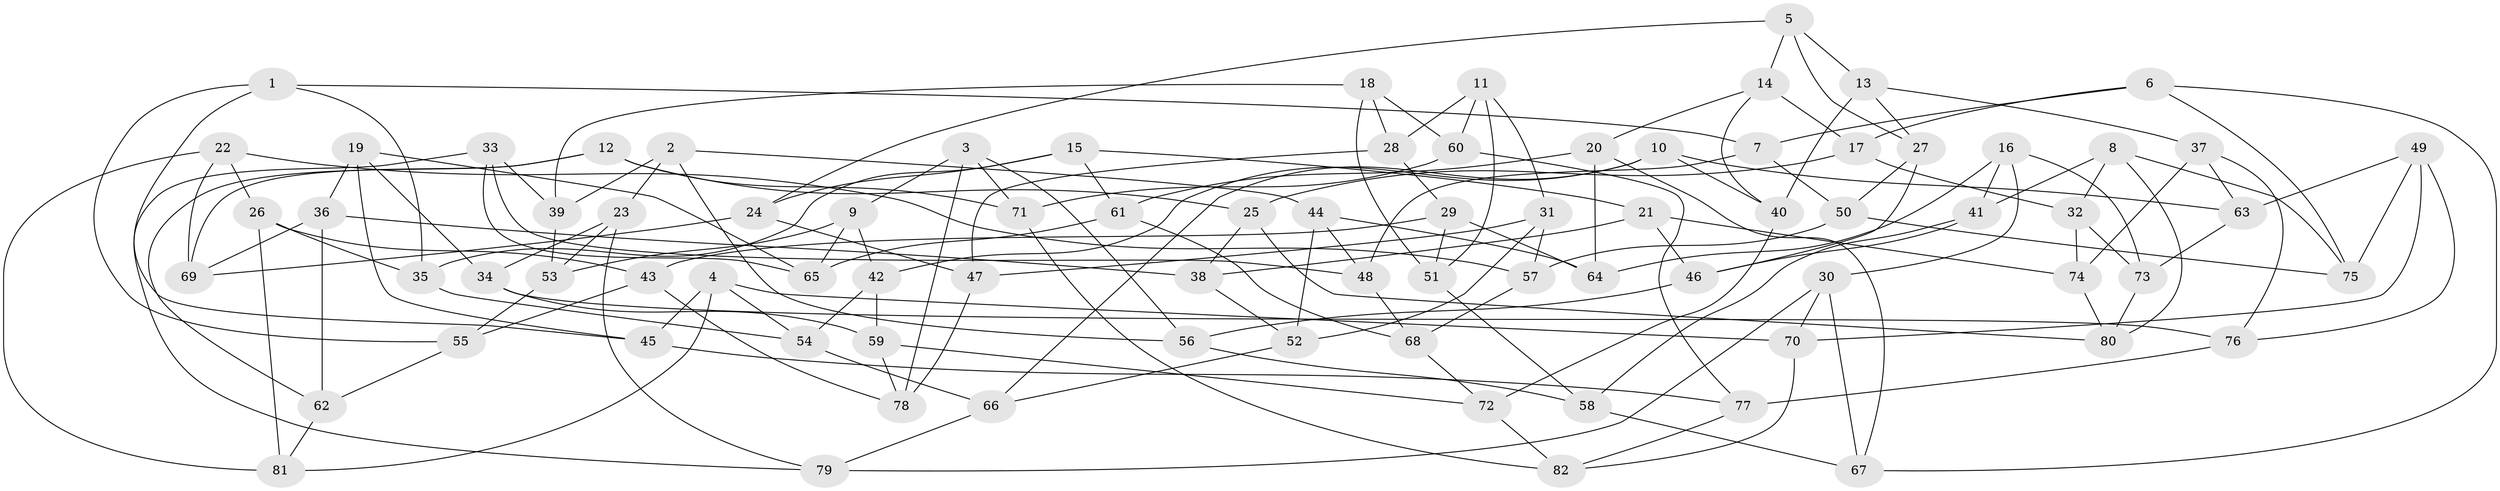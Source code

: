 // coarse degree distribution, {4: 0.7758620689655172, 9: 0.034482758620689655, 10: 0.034482758620689655, 11: 0.017241379310344827, 8: 0.017241379310344827, 3: 0.08620689655172414, 2: 0.034482758620689655}
// Generated by graph-tools (version 1.1) at 2025/54/03/04/25 22:54:00]
// undirected, 82 vertices, 164 edges
graph export_dot {
  node [color=gray90,style=filled];
  1;
  2;
  3;
  4;
  5;
  6;
  7;
  8;
  9;
  10;
  11;
  12;
  13;
  14;
  15;
  16;
  17;
  18;
  19;
  20;
  21;
  22;
  23;
  24;
  25;
  26;
  27;
  28;
  29;
  30;
  31;
  32;
  33;
  34;
  35;
  36;
  37;
  38;
  39;
  40;
  41;
  42;
  43;
  44;
  45;
  46;
  47;
  48;
  49;
  50;
  51;
  52;
  53;
  54;
  55;
  56;
  57;
  58;
  59;
  60;
  61;
  62;
  63;
  64;
  65;
  66;
  67;
  68;
  69;
  70;
  71;
  72;
  73;
  74;
  75;
  76;
  77;
  78;
  79;
  80;
  81;
  82;
  1 -- 35;
  1 -- 55;
  1 -- 45;
  1 -- 7;
  2 -- 44;
  2 -- 23;
  2 -- 39;
  2 -- 56;
  3 -- 56;
  3 -- 71;
  3 -- 9;
  3 -- 78;
  4 -- 81;
  4 -- 70;
  4 -- 54;
  4 -- 45;
  5 -- 14;
  5 -- 24;
  5 -- 27;
  5 -- 13;
  6 -- 7;
  6 -- 75;
  6 -- 67;
  6 -- 17;
  7 -- 50;
  7 -- 48;
  8 -- 41;
  8 -- 75;
  8 -- 32;
  8 -- 80;
  9 -- 42;
  9 -- 65;
  9 -- 53;
  10 -- 40;
  10 -- 63;
  10 -- 42;
  10 -- 66;
  11 -- 60;
  11 -- 51;
  11 -- 31;
  11 -- 28;
  12 -- 69;
  12 -- 62;
  12 -- 25;
  12 -- 71;
  13 -- 37;
  13 -- 40;
  13 -- 27;
  14 -- 20;
  14 -- 40;
  14 -- 17;
  15 -- 24;
  15 -- 35;
  15 -- 21;
  15 -- 61;
  16 -- 30;
  16 -- 41;
  16 -- 73;
  16 -- 64;
  17 -- 25;
  17 -- 32;
  18 -- 28;
  18 -- 51;
  18 -- 39;
  18 -- 60;
  19 -- 45;
  19 -- 36;
  19 -- 34;
  19 -- 65;
  20 -- 67;
  20 -- 61;
  20 -- 64;
  21 -- 74;
  21 -- 46;
  21 -- 38;
  22 -- 81;
  22 -- 26;
  22 -- 57;
  22 -- 69;
  23 -- 53;
  23 -- 79;
  23 -- 34;
  24 -- 47;
  24 -- 69;
  25 -- 38;
  25 -- 80;
  26 -- 43;
  26 -- 81;
  26 -- 35;
  27 -- 46;
  27 -- 50;
  28 -- 47;
  28 -- 29;
  29 -- 43;
  29 -- 51;
  29 -- 64;
  30 -- 70;
  30 -- 67;
  30 -- 79;
  31 -- 52;
  31 -- 47;
  31 -- 57;
  32 -- 74;
  32 -- 73;
  33 -- 48;
  33 -- 79;
  33 -- 65;
  33 -- 39;
  34 -- 76;
  34 -- 59;
  35 -- 54;
  36 -- 62;
  36 -- 69;
  36 -- 38;
  37 -- 76;
  37 -- 74;
  37 -- 63;
  38 -- 52;
  39 -- 53;
  40 -- 72;
  41 -- 46;
  41 -- 58;
  42 -- 59;
  42 -- 54;
  43 -- 55;
  43 -- 78;
  44 -- 64;
  44 -- 52;
  44 -- 48;
  45 -- 77;
  46 -- 56;
  47 -- 78;
  48 -- 68;
  49 -- 70;
  49 -- 76;
  49 -- 63;
  49 -- 75;
  50 -- 75;
  50 -- 57;
  51 -- 58;
  52 -- 66;
  53 -- 55;
  54 -- 66;
  55 -- 62;
  56 -- 58;
  57 -- 68;
  58 -- 67;
  59 -- 78;
  59 -- 72;
  60 -- 77;
  60 -- 71;
  61 -- 65;
  61 -- 68;
  62 -- 81;
  63 -- 73;
  66 -- 79;
  68 -- 72;
  70 -- 82;
  71 -- 82;
  72 -- 82;
  73 -- 80;
  74 -- 80;
  76 -- 77;
  77 -- 82;
}

